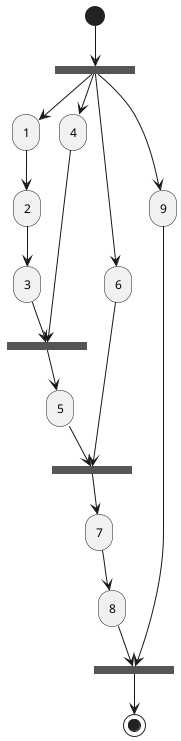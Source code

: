 @startuml

(*) --> ===B1===
--> 1
--> 2
--> 3
--> ===B2===

===B1=== --> 4
--> ===B2===

===B2=== --> 5
--> ===B3===

===B1=== --> 6
--> ===B3===

===B3=== --> 7
--> 8
--> ===B4===

===B1=== --> 9
--> ===B4===

--> (*)
@enduml
